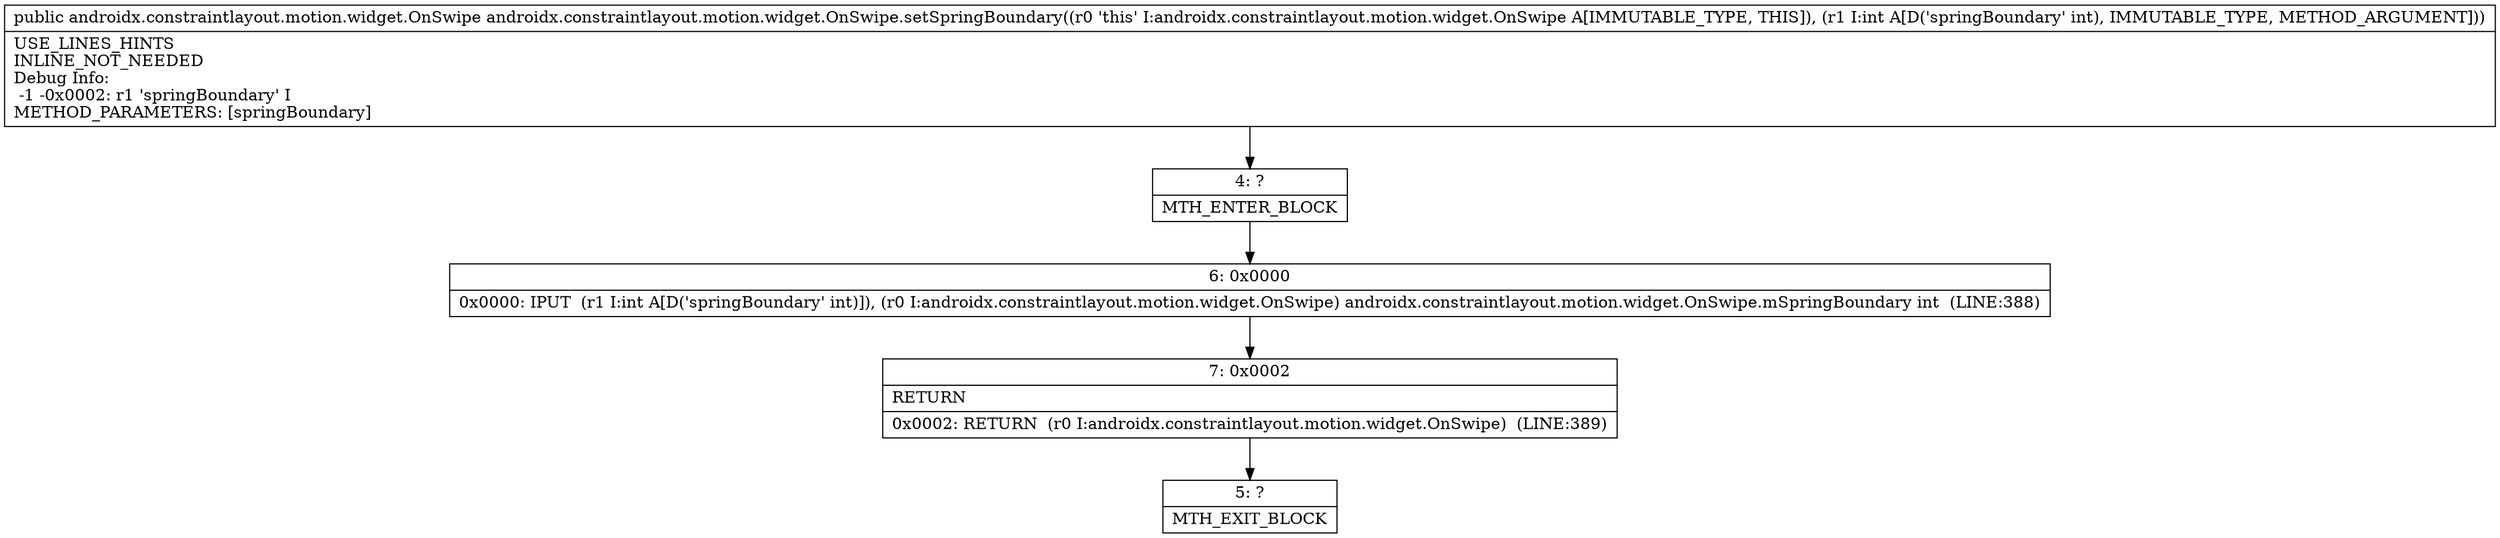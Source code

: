 digraph "CFG forandroidx.constraintlayout.motion.widget.OnSwipe.setSpringBoundary(I)Landroidx\/constraintlayout\/motion\/widget\/OnSwipe;" {
Node_4 [shape=record,label="{4\:\ ?|MTH_ENTER_BLOCK\l}"];
Node_6 [shape=record,label="{6\:\ 0x0000|0x0000: IPUT  (r1 I:int A[D('springBoundary' int)]), (r0 I:androidx.constraintlayout.motion.widget.OnSwipe) androidx.constraintlayout.motion.widget.OnSwipe.mSpringBoundary int  (LINE:388)\l}"];
Node_7 [shape=record,label="{7\:\ 0x0002|RETURN\l|0x0002: RETURN  (r0 I:androidx.constraintlayout.motion.widget.OnSwipe)  (LINE:389)\l}"];
Node_5 [shape=record,label="{5\:\ ?|MTH_EXIT_BLOCK\l}"];
MethodNode[shape=record,label="{public androidx.constraintlayout.motion.widget.OnSwipe androidx.constraintlayout.motion.widget.OnSwipe.setSpringBoundary((r0 'this' I:androidx.constraintlayout.motion.widget.OnSwipe A[IMMUTABLE_TYPE, THIS]), (r1 I:int A[D('springBoundary' int), IMMUTABLE_TYPE, METHOD_ARGUMENT]))  | USE_LINES_HINTS\lINLINE_NOT_NEEDED\lDebug Info:\l  \-1 \-0x0002: r1 'springBoundary' I\lMETHOD_PARAMETERS: [springBoundary]\l}"];
MethodNode -> Node_4;Node_4 -> Node_6;
Node_6 -> Node_7;
Node_7 -> Node_5;
}

